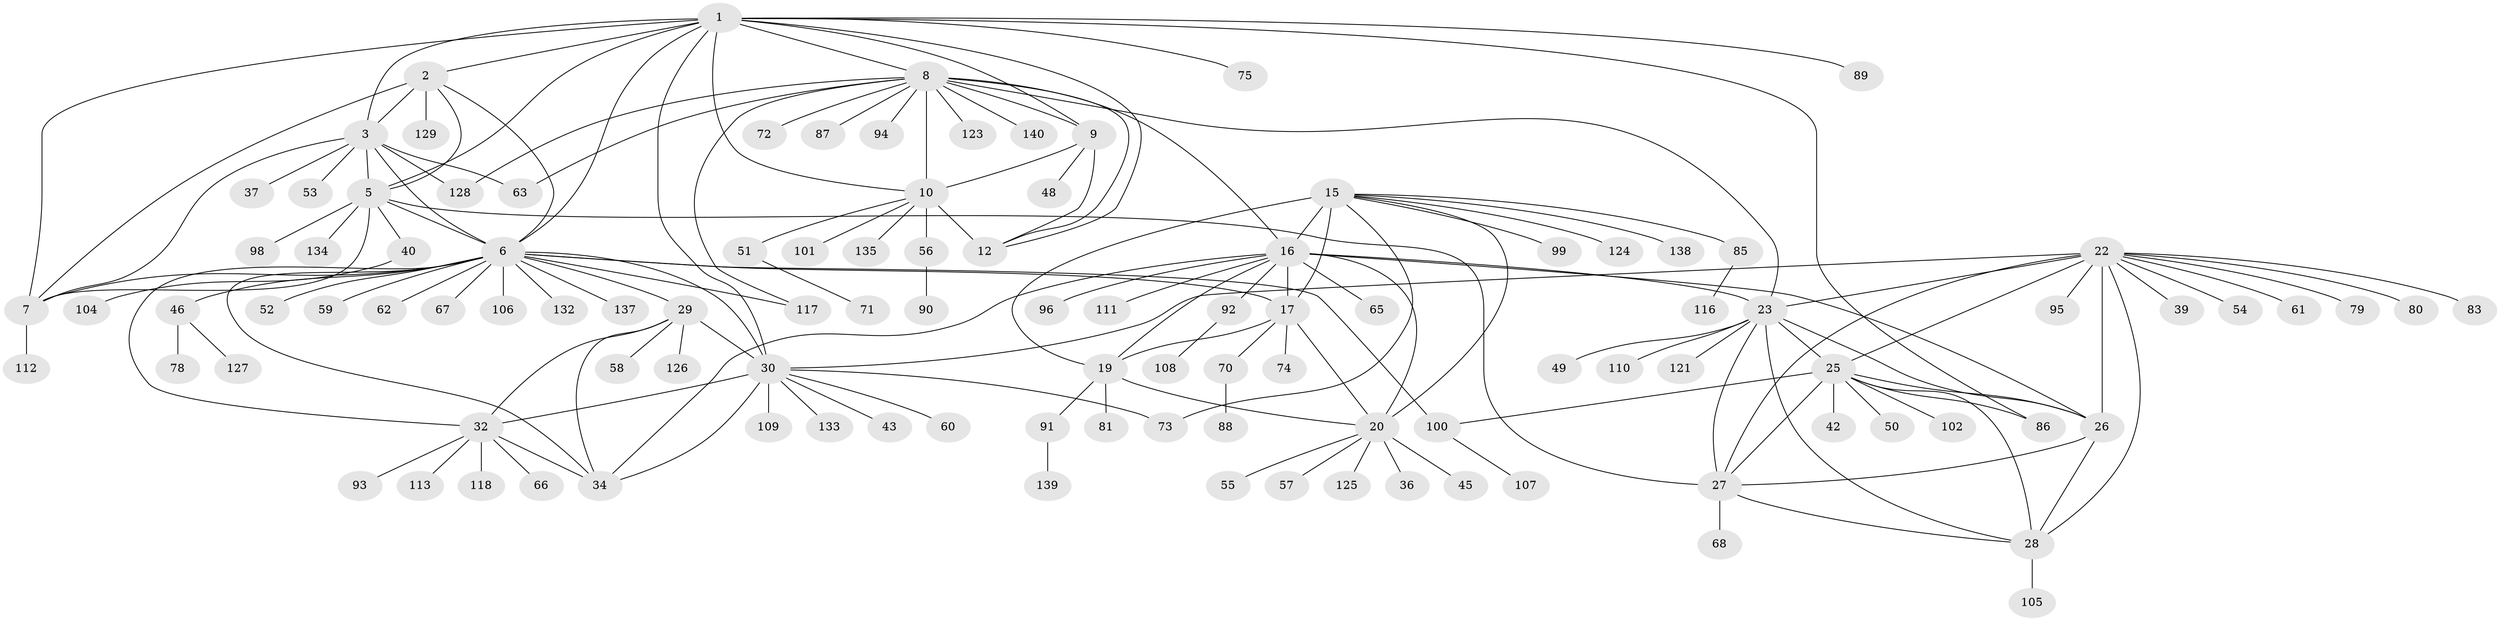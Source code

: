 // Generated by graph-tools (version 1.1) at 2025/24/03/03/25 07:24:15]
// undirected, 110 vertices, 160 edges
graph export_dot {
graph [start="1"]
  node [color=gray90,style=filled];
  1 [super="+13"];
  2;
  3 [super="+4"];
  5 [super="+97"];
  6 [super="+35"];
  7 [super="+44"];
  8 [super="+14"];
  9 [super="+69"];
  10 [super="+11"];
  12;
  15 [super="+21"];
  16 [super="+18"];
  17 [super="+77"];
  19;
  20 [super="+38"];
  22 [super="+24"];
  23 [super="+115"];
  25 [super="+47"];
  26 [super="+114"];
  27;
  28 [super="+136"];
  29 [super="+33"];
  30 [super="+31"];
  32 [super="+64"];
  34;
  36;
  37 [super="+41"];
  39;
  40 [super="+82"];
  42;
  43;
  45;
  46 [super="+130"];
  48;
  49;
  50;
  51;
  52 [super="+76"];
  53;
  54;
  55;
  56 [super="+131"];
  57;
  58;
  59;
  60;
  61;
  62;
  63;
  65;
  66;
  67;
  68;
  70 [super="+84"];
  71;
  72;
  73;
  74;
  75;
  78;
  79;
  80;
  81;
  83 [super="+122"];
  85;
  86;
  87;
  88;
  89 [super="+103"];
  90 [super="+119"];
  91;
  92;
  93;
  94;
  95;
  96 [super="+120"];
  98;
  99;
  100;
  101;
  102;
  104;
  105;
  106;
  107;
  108;
  109;
  110;
  111;
  112;
  113;
  116;
  117;
  118;
  121;
  123;
  124;
  125;
  126;
  127;
  128;
  129;
  132;
  133;
  134;
  135;
  137;
  138;
  139;
  140;
  1 -- 2;
  1 -- 3 [weight=2];
  1 -- 5;
  1 -- 6;
  1 -- 7;
  1 -- 86;
  1 -- 89;
  1 -- 8 [weight=2];
  1 -- 9;
  1 -- 10 [weight=2];
  1 -- 75;
  1 -- 12;
  1 -- 30;
  2 -- 3 [weight=2];
  2 -- 5;
  2 -- 6;
  2 -- 7;
  2 -- 129;
  3 -- 5 [weight=2];
  3 -- 6 [weight=2];
  3 -- 7 [weight=2];
  3 -- 53;
  3 -- 128;
  3 -- 37;
  3 -- 63;
  5 -- 6;
  5 -- 7;
  5 -- 27;
  5 -- 40;
  5 -- 98;
  5 -- 134;
  6 -- 7;
  6 -- 17;
  6 -- 67;
  6 -- 132;
  6 -- 32;
  6 -- 34;
  6 -- 100;
  6 -- 137;
  6 -- 106;
  6 -- 46;
  6 -- 52;
  6 -- 117;
  6 -- 62;
  6 -- 59;
  6 -- 29 [weight=2];
  6 -- 30 [weight=2];
  7 -- 112;
  8 -- 9 [weight=2];
  8 -- 10 [weight=4];
  8 -- 12 [weight=2];
  8 -- 63;
  8 -- 72;
  8 -- 123;
  8 -- 128;
  8 -- 140;
  8 -- 23;
  8 -- 117;
  8 -- 87;
  8 -- 94;
  8 -- 16;
  9 -- 10 [weight=2];
  9 -- 12;
  9 -- 48;
  10 -- 12 [weight=2];
  10 -- 135;
  10 -- 101;
  10 -- 51;
  10 -- 56;
  15 -- 16 [weight=4];
  15 -- 17 [weight=2];
  15 -- 19 [weight=2];
  15 -- 20 [weight=2];
  15 -- 85;
  15 -- 99;
  15 -- 124;
  15 -- 73;
  15 -- 138;
  16 -- 17 [weight=2];
  16 -- 19 [weight=2];
  16 -- 20 [weight=2];
  16 -- 26;
  16 -- 34;
  16 -- 96;
  16 -- 23;
  16 -- 65;
  16 -- 111;
  16 -- 92;
  17 -- 19;
  17 -- 20;
  17 -- 70;
  17 -- 74;
  19 -- 20;
  19 -- 81;
  19 -- 91;
  20 -- 36;
  20 -- 45;
  20 -- 55;
  20 -- 57;
  20 -- 125;
  22 -- 23 [weight=2];
  22 -- 25 [weight=2];
  22 -- 26 [weight=2];
  22 -- 27 [weight=2];
  22 -- 28 [weight=2];
  22 -- 61;
  22 -- 79;
  22 -- 80;
  22 -- 95;
  22 -- 39;
  22 -- 83;
  22 -- 54;
  22 -- 30;
  23 -- 25;
  23 -- 26;
  23 -- 27;
  23 -- 28;
  23 -- 49;
  23 -- 110;
  23 -- 121;
  25 -- 26;
  25 -- 27;
  25 -- 28;
  25 -- 42;
  25 -- 50;
  25 -- 86;
  25 -- 100;
  25 -- 102;
  26 -- 27;
  26 -- 28;
  27 -- 28;
  27 -- 68;
  28 -- 105;
  29 -- 30 [weight=4];
  29 -- 32 [weight=2];
  29 -- 34 [weight=2];
  29 -- 58;
  29 -- 126;
  30 -- 32 [weight=2];
  30 -- 34 [weight=2];
  30 -- 43;
  30 -- 60;
  30 -- 73;
  30 -- 109;
  30 -- 133;
  32 -- 34;
  32 -- 66;
  32 -- 93;
  32 -- 113;
  32 -- 118;
  40 -- 104;
  46 -- 78;
  46 -- 127;
  51 -- 71;
  56 -- 90;
  70 -- 88;
  85 -- 116;
  91 -- 139;
  92 -- 108;
  100 -- 107;
}
